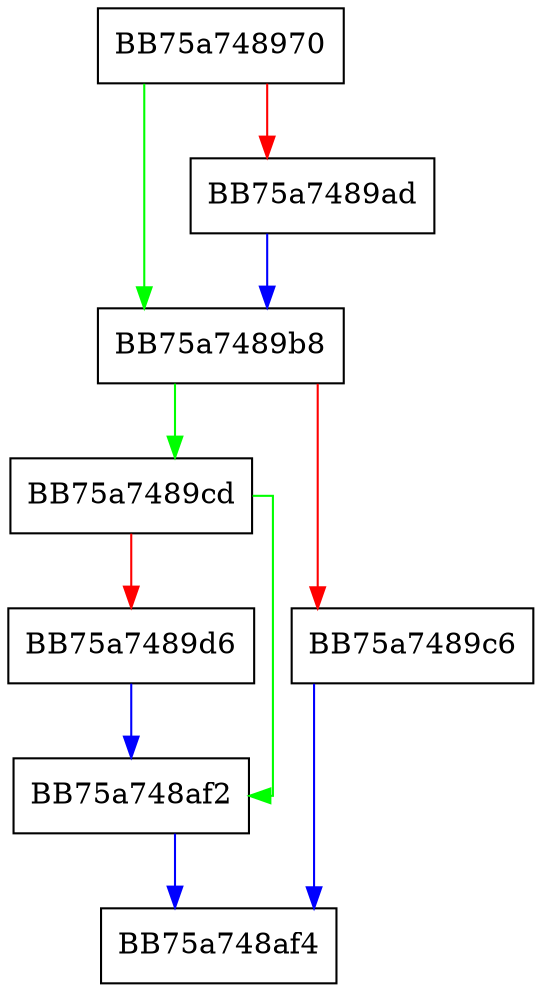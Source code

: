 digraph LoadArScanDisableInfo {
  node [shape="box"];
  graph [splines=ortho];
  BB75a748970 -> BB75a7489b8 [color="green"];
  BB75a748970 -> BB75a7489ad [color="red"];
  BB75a7489ad -> BB75a7489b8 [color="blue"];
  BB75a7489b8 -> BB75a7489cd [color="green"];
  BB75a7489b8 -> BB75a7489c6 [color="red"];
  BB75a7489c6 -> BB75a748af4 [color="blue"];
  BB75a7489cd -> BB75a748af2 [color="green"];
  BB75a7489cd -> BB75a7489d6 [color="red"];
  BB75a7489d6 -> BB75a748af2 [color="blue"];
  BB75a748af2 -> BB75a748af4 [color="blue"];
}